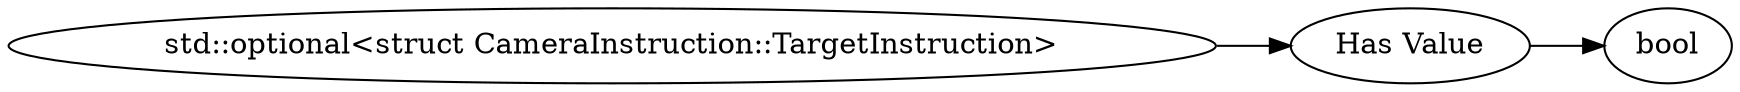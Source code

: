 digraph "std::optional<struct CameraInstruction::TargetInstruction>" {
rankdir = LR
16
16 -> 17
17 -> 18

16 [label="std::optional<struct CameraInstruction::TargetInstruction>",comment="name: \"std::optional<struct CameraInstruction::TargetInstruction>\", typeName: \"\", id: 16, branchId: 0, recurseId: -1, attributes: 0, notes: \"\""];
17 [label="Has Value",comment="name: \"Has Value\", typeName: \"\", id: 17, branchId: 0, recurseId: -1, attributes: 0, notes: \"If true, follow with appropriate data type, otherwise nothing\""];
18 [label="bool",comment="name: \"bool\", typeName: \"\", id: 18, branchId: 0, recurseId: -1, attributes: 512, notes: \"\""];
{ rank = max;18}

}
